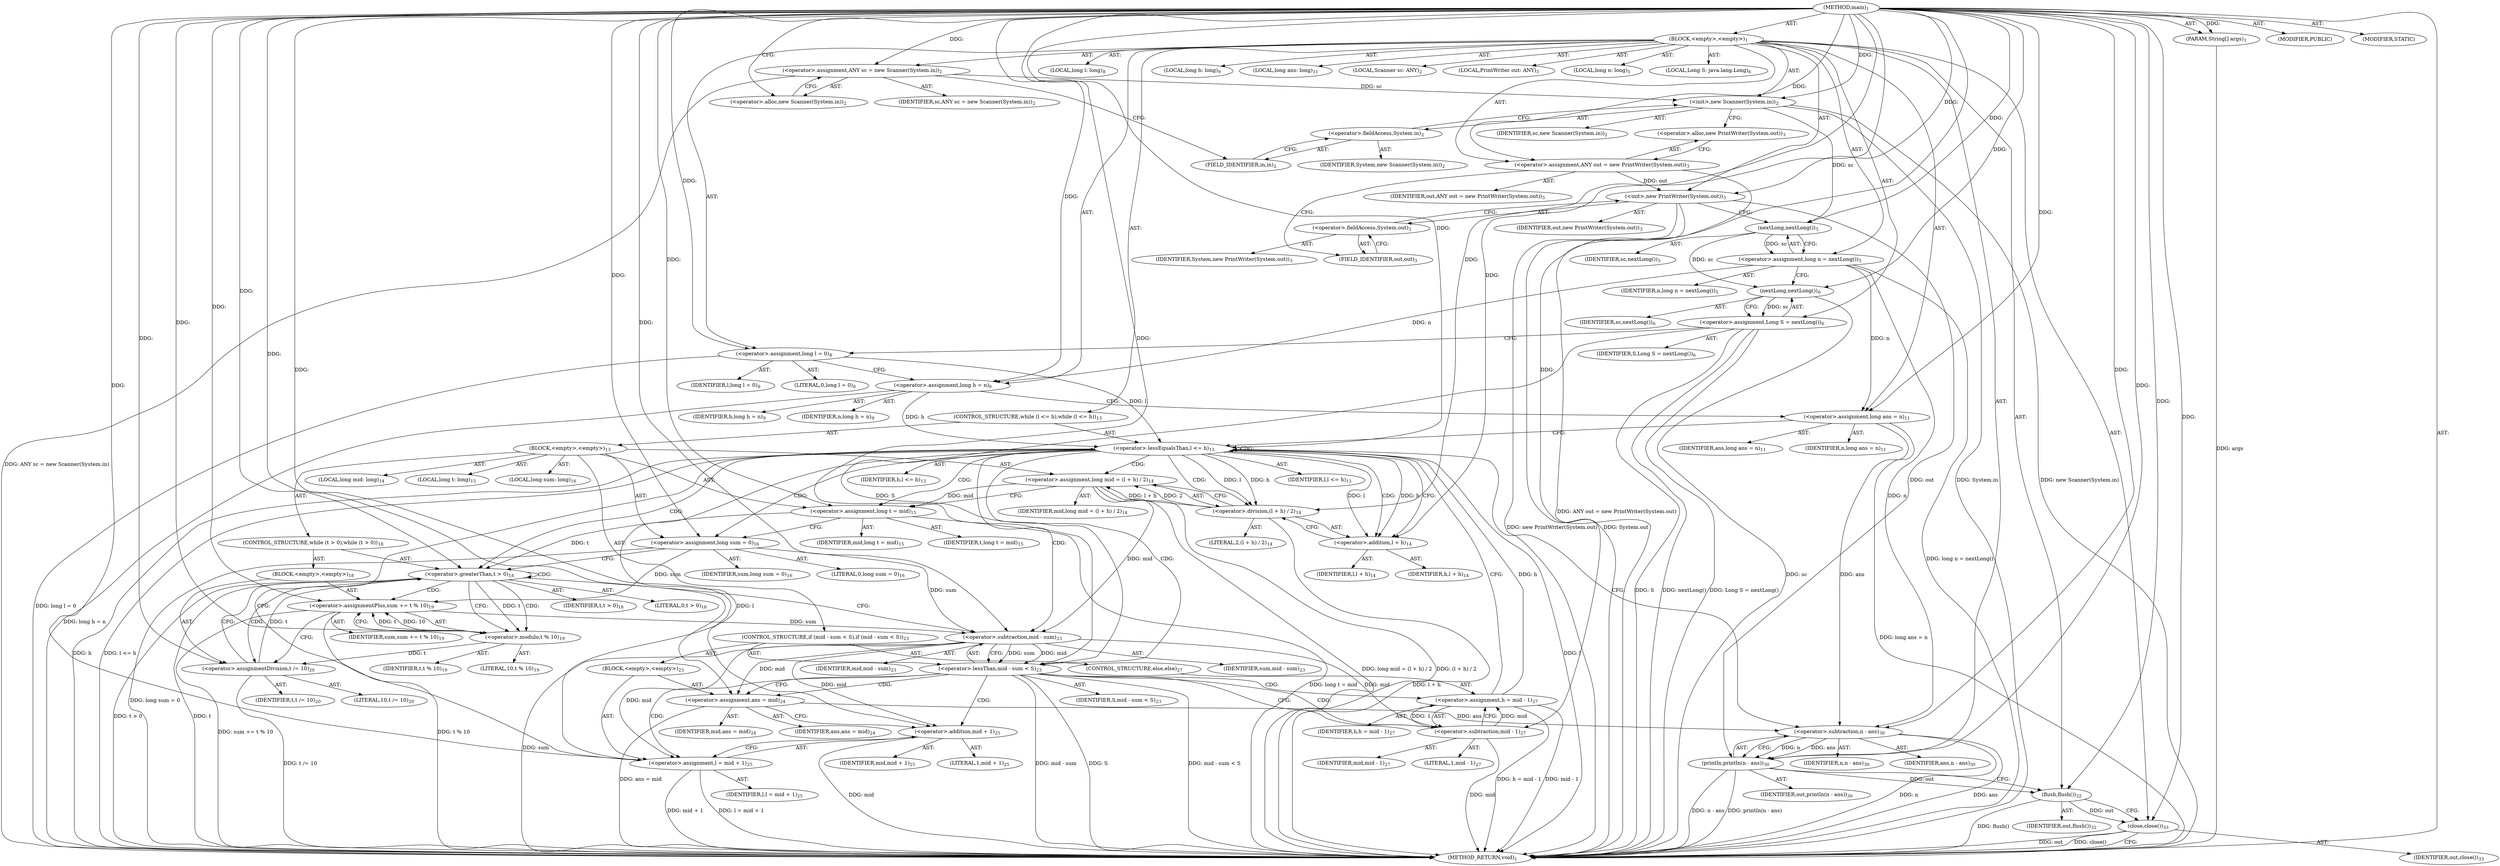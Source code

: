 digraph "main" {  
"21" [label = <(METHOD,main)<SUB>1</SUB>> ]
"22" [label = <(PARAM,String[] args)<SUB>1</SUB>> ]
"23" [label = <(BLOCK,&lt;empty&gt;,&lt;empty&gt;)<SUB>1</SUB>> ]
"4" [label = <(LOCAL,Scanner sc: ANY)<SUB>2</SUB>> ]
"24" [label = <(&lt;operator&gt;.assignment,ANY sc = new Scanner(System.in))<SUB>2</SUB>> ]
"25" [label = <(IDENTIFIER,sc,ANY sc = new Scanner(System.in))<SUB>2</SUB>> ]
"26" [label = <(&lt;operator&gt;.alloc,new Scanner(System.in))<SUB>2</SUB>> ]
"27" [label = <(&lt;init&gt;,new Scanner(System.in))<SUB>2</SUB>> ]
"3" [label = <(IDENTIFIER,sc,new Scanner(System.in))<SUB>2</SUB>> ]
"28" [label = <(&lt;operator&gt;.fieldAccess,System.in)<SUB>2</SUB>> ]
"29" [label = <(IDENTIFIER,System,new Scanner(System.in))<SUB>2</SUB>> ]
"30" [label = <(FIELD_IDENTIFIER,in,in)<SUB>2</SUB>> ]
"6" [label = <(LOCAL,PrintWriter out: ANY)<SUB>3</SUB>> ]
"31" [label = <(&lt;operator&gt;.assignment,ANY out = new PrintWriter(System.out))<SUB>3</SUB>> ]
"32" [label = <(IDENTIFIER,out,ANY out = new PrintWriter(System.out))<SUB>3</SUB>> ]
"33" [label = <(&lt;operator&gt;.alloc,new PrintWriter(System.out))<SUB>3</SUB>> ]
"34" [label = <(&lt;init&gt;,new PrintWriter(System.out))<SUB>3</SUB>> ]
"5" [label = <(IDENTIFIER,out,new PrintWriter(System.out))<SUB>3</SUB>> ]
"35" [label = <(&lt;operator&gt;.fieldAccess,System.out)<SUB>3</SUB>> ]
"36" [label = <(IDENTIFIER,System,new PrintWriter(System.out))<SUB>3</SUB>> ]
"37" [label = <(FIELD_IDENTIFIER,out,out)<SUB>3</SUB>> ]
"38" [label = <(LOCAL,long n: long)<SUB>5</SUB>> ]
"39" [label = <(&lt;operator&gt;.assignment,long n = nextLong())<SUB>5</SUB>> ]
"40" [label = <(IDENTIFIER,n,long n = nextLong())<SUB>5</SUB>> ]
"41" [label = <(nextLong,nextLong())<SUB>5</SUB>> ]
"42" [label = <(IDENTIFIER,sc,nextLong())<SUB>5</SUB>> ]
"43" [label = <(LOCAL,Long S: java.lang.Long)<SUB>6</SUB>> ]
"44" [label = <(&lt;operator&gt;.assignment,Long S = nextLong())<SUB>6</SUB>> ]
"45" [label = <(IDENTIFIER,S,Long S = nextLong())<SUB>6</SUB>> ]
"46" [label = <(nextLong,nextLong())<SUB>6</SUB>> ]
"47" [label = <(IDENTIFIER,sc,nextLong())<SUB>6</SUB>> ]
"48" [label = <(LOCAL,long l: long)<SUB>8</SUB>> ]
"49" [label = <(&lt;operator&gt;.assignment,long l = 0)<SUB>8</SUB>> ]
"50" [label = <(IDENTIFIER,l,long l = 0)<SUB>8</SUB>> ]
"51" [label = <(LITERAL,0,long l = 0)<SUB>8</SUB>> ]
"52" [label = <(LOCAL,long h: long)<SUB>9</SUB>> ]
"53" [label = <(&lt;operator&gt;.assignment,long h = n)<SUB>9</SUB>> ]
"54" [label = <(IDENTIFIER,h,long h = n)<SUB>9</SUB>> ]
"55" [label = <(IDENTIFIER,n,long h = n)<SUB>9</SUB>> ]
"56" [label = <(LOCAL,long ans: long)<SUB>11</SUB>> ]
"57" [label = <(&lt;operator&gt;.assignment,long ans = n)<SUB>11</SUB>> ]
"58" [label = <(IDENTIFIER,ans,long ans = n)<SUB>11</SUB>> ]
"59" [label = <(IDENTIFIER,n,long ans = n)<SUB>11</SUB>> ]
"60" [label = <(CONTROL_STRUCTURE,while (l &lt;= h),while (l &lt;= h))<SUB>13</SUB>> ]
"61" [label = <(&lt;operator&gt;.lessEqualsThan,l &lt;= h)<SUB>13</SUB>> ]
"62" [label = <(IDENTIFIER,l,l &lt;= h)<SUB>13</SUB>> ]
"63" [label = <(IDENTIFIER,h,l &lt;= h)<SUB>13</SUB>> ]
"64" [label = <(BLOCK,&lt;empty&gt;,&lt;empty&gt;)<SUB>13</SUB>> ]
"65" [label = <(LOCAL,long mid: long)<SUB>14</SUB>> ]
"66" [label = <(&lt;operator&gt;.assignment,long mid = (l + h) / 2)<SUB>14</SUB>> ]
"67" [label = <(IDENTIFIER,mid,long mid = (l + h) / 2)<SUB>14</SUB>> ]
"68" [label = <(&lt;operator&gt;.division,(l + h) / 2)<SUB>14</SUB>> ]
"69" [label = <(&lt;operator&gt;.addition,l + h)<SUB>14</SUB>> ]
"70" [label = <(IDENTIFIER,l,l + h)<SUB>14</SUB>> ]
"71" [label = <(IDENTIFIER,h,l + h)<SUB>14</SUB>> ]
"72" [label = <(LITERAL,2,(l + h) / 2)<SUB>14</SUB>> ]
"73" [label = <(LOCAL,long t: long)<SUB>15</SUB>> ]
"74" [label = <(&lt;operator&gt;.assignment,long t = mid)<SUB>15</SUB>> ]
"75" [label = <(IDENTIFIER,t,long t = mid)<SUB>15</SUB>> ]
"76" [label = <(IDENTIFIER,mid,long t = mid)<SUB>15</SUB>> ]
"77" [label = <(LOCAL,long sum: long)<SUB>16</SUB>> ]
"78" [label = <(&lt;operator&gt;.assignment,long sum = 0)<SUB>16</SUB>> ]
"79" [label = <(IDENTIFIER,sum,long sum = 0)<SUB>16</SUB>> ]
"80" [label = <(LITERAL,0,long sum = 0)<SUB>16</SUB>> ]
"81" [label = <(CONTROL_STRUCTURE,while (t &gt; 0),while (t &gt; 0))<SUB>18</SUB>> ]
"82" [label = <(&lt;operator&gt;.greaterThan,t &gt; 0)<SUB>18</SUB>> ]
"83" [label = <(IDENTIFIER,t,t &gt; 0)<SUB>18</SUB>> ]
"84" [label = <(LITERAL,0,t &gt; 0)<SUB>18</SUB>> ]
"85" [label = <(BLOCK,&lt;empty&gt;,&lt;empty&gt;)<SUB>18</SUB>> ]
"86" [label = <(&lt;operator&gt;.assignmentPlus,sum += t % 10)<SUB>19</SUB>> ]
"87" [label = <(IDENTIFIER,sum,sum += t % 10)<SUB>19</SUB>> ]
"88" [label = <(&lt;operator&gt;.modulo,t % 10)<SUB>19</SUB>> ]
"89" [label = <(IDENTIFIER,t,t % 10)<SUB>19</SUB>> ]
"90" [label = <(LITERAL,10,t % 10)<SUB>19</SUB>> ]
"91" [label = <(&lt;operator&gt;.assignmentDivision,t /= 10)<SUB>20</SUB>> ]
"92" [label = <(IDENTIFIER,t,t /= 10)<SUB>20</SUB>> ]
"93" [label = <(LITERAL,10,t /= 10)<SUB>20</SUB>> ]
"94" [label = <(CONTROL_STRUCTURE,if (mid - sum &lt; S),if (mid - sum &lt; S))<SUB>23</SUB>> ]
"95" [label = <(&lt;operator&gt;.lessThan,mid - sum &lt; S)<SUB>23</SUB>> ]
"96" [label = <(&lt;operator&gt;.subtraction,mid - sum)<SUB>23</SUB>> ]
"97" [label = <(IDENTIFIER,mid,mid - sum)<SUB>23</SUB>> ]
"98" [label = <(IDENTIFIER,sum,mid - sum)<SUB>23</SUB>> ]
"99" [label = <(IDENTIFIER,S,mid - sum &lt; S)<SUB>23</SUB>> ]
"100" [label = <(BLOCK,&lt;empty&gt;,&lt;empty&gt;)<SUB>23</SUB>> ]
"101" [label = <(&lt;operator&gt;.assignment,ans = mid)<SUB>24</SUB>> ]
"102" [label = <(IDENTIFIER,ans,ans = mid)<SUB>24</SUB>> ]
"103" [label = <(IDENTIFIER,mid,ans = mid)<SUB>24</SUB>> ]
"104" [label = <(&lt;operator&gt;.assignment,l = mid + 1)<SUB>25</SUB>> ]
"105" [label = <(IDENTIFIER,l,l = mid + 1)<SUB>25</SUB>> ]
"106" [label = <(&lt;operator&gt;.addition,mid + 1)<SUB>25</SUB>> ]
"107" [label = <(IDENTIFIER,mid,mid + 1)<SUB>25</SUB>> ]
"108" [label = <(LITERAL,1,mid + 1)<SUB>25</SUB>> ]
"109" [label = <(CONTROL_STRUCTURE,else,else)<SUB>27</SUB>> ]
"110" [label = <(&lt;operator&gt;.assignment,h = mid - 1)<SUB>27</SUB>> ]
"111" [label = <(IDENTIFIER,h,h = mid - 1)<SUB>27</SUB>> ]
"112" [label = <(&lt;operator&gt;.subtraction,mid - 1)<SUB>27</SUB>> ]
"113" [label = <(IDENTIFIER,mid,mid - 1)<SUB>27</SUB>> ]
"114" [label = <(LITERAL,1,mid - 1)<SUB>27</SUB>> ]
"115" [label = <(println,println(n - ans))<SUB>30</SUB>> ]
"116" [label = <(IDENTIFIER,out,println(n - ans))<SUB>30</SUB>> ]
"117" [label = <(&lt;operator&gt;.subtraction,n - ans)<SUB>30</SUB>> ]
"118" [label = <(IDENTIFIER,n,n - ans)<SUB>30</SUB>> ]
"119" [label = <(IDENTIFIER,ans,n - ans)<SUB>30</SUB>> ]
"120" [label = <(flush,flush())<SUB>32</SUB>> ]
"121" [label = <(IDENTIFIER,out,flush())<SUB>32</SUB>> ]
"122" [label = <(close,close())<SUB>33</SUB>> ]
"123" [label = <(IDENTIFIER,out,close())<SUB>33</SUB>> ]
"124" [label = <(MODIFIER,PUBLIC)> ]
"125" [label = <(MODIFIER,STATIC)> ]
"126" [label = <(METHOD_RETURN,void)<SUB>1</SUB>> ]
  "21" -> "22"  [ label = "AST: "] 
  "21" -> "23"  [ label = "AST: "] 
  "21" -> "124"  [ label = "AST: "] 
  "21" -> "125"  [ label = "AST: "] 
  "21" -> "126"  [ label = "AST: "] 
  "23" -> "4"  [ label = "AST: "] 
  "23" -> "24"  [ label = "AST: "] 
  "23" -> "27"  [ label = "AST: "] 
  "23" -> "6"  [ label = "AST: "] 
  "23" -> "31"  [ label = "AST: "] 
  "23" -> "34"  [ label = "AST: "] 
  "23" -> "38"  [ label = "AST: "] 
  "23" -> "39"  [ label = "AST: "] 
  "23" -> "43"  [ label = "AST: "] 
  "23" -> "44"  [ label = "AST: "] 
  "23" -> "48"  [ label = "AST: "] 
  "23" -> "49"  [ label = "AST: "] 
  "23" -> "52"  [ label = "AST: "] 
  "23" -> "53"  [ label = "AST: "] 
  "23" -> "56"  [ label = "AST: "] 
  "23" -> "57"  [ label = "AST: "] 
  "23" -> "60"  [ label = "AST: "] 
  "23" -> "115"  [ label = "AST: "] 
  "23" -> "120"  [ label = "AST: "] 
  "23" -> "122"  [ label = "AST: "] 
  "24" -> "25"  [ label = "AST: "] 
  "24" -> "26"  [ label = "AST: "] 
  "27" -> "3"  [ label = "AST: "] 
  "27" -> "28"  [ label = "AST: "] 
  "28" -> "29"  [ label = "AST: "] 
  "28" -> "30"  [ label = "AST: "] 
  "31" -> "32"  [ label = "AST: "] 
  "31" -> "33"  [ label = "AST: "] 
  "34" -> "5"  [ label = "AST: "] 
  "34" -> "35"  [ label = "AST: "] 
  "35" -> "36"  [ label = "AST: "] 
  "35" -> "37"  [ label = "AST: "] 
  "39" -> "40"  [ label = "AST: "] 
  "39" -> "41"  [ label = "AST: "] 
  "41" -> "42"  [ label = "AST: "] 
  "44" -> "45"  [ label = "AST: "] 
  "44" -> "46"  [ label = "AST: "] 
  "46" -> "47"  [ label = "AST: "] 
  "49" -> "50"  [ label = "AST: "] 
  "49" -> "51"  [ label = "AST: "] 
  "53" -> "54"  [ label = "AST: "] 
  "53" -> "55"  [ label = "AST: "] 
  "57" -> "58"  [ label = "AST: "] 
  "57" -> "59"  [ label = "AST: "] 
  "60" -> "61"  [ label = "AST: "] 
  "60" -> "64"  [ label = "AST: "] 
  "61" -> "62"  [ label = "AST: "] 
  "61" -> "63"  [ label = "AST: "] 
  "64" -> "65"  [ label = "AST: "] 
  "64" -> "66"  [ label = "AST: "] 
  "64" -> "73"  [ label = "AST: "] 
  "64" -> "74"  [ label = "AST: "] 
  "64" -> "77"  [ label = "AST: "] 
  "64" -> "78"  [ label = "AST: "] 
  "64" -> "81"  [ label = "AST: "] 
  "64" -> "94"  [ label = "AST: "] 
  "66" -> "67"  [ label = "AST: "] 
  "66" -> "68"  [ label = "AST: "] 
  "68" -> "69"  [ label = "AST: "] 
  "68" -> "72"  [ label = "AST: "] 
  "69" -> "70"  [ label = "AST: "] 
  "69" -> "71"  [ label = "AST: "] 
  "74" -> "75"  [ label = "AST: "] 
  "74" -> "76"  [ label = "AST: "] 
  "78" -> "79"  [ label = "AST: "] 
  "78" -> "80"  [ label = "AST: "] 
  "81" -> "82"  [ label = "AST: "] 
  "81" -> "85"  [ label = "AST: "] 
  "82" -> "83"  [ label = "AST: "] 
  "82" -> "84"  [ label = "AST: "] 
  "85" -> "86"  [ label = "AST: "] 
  "85" -> "91"  [ label = "AST: "] 
  "86" -> "87"  [ label = "AST: "] 
  "86" -> "88"  [ label = "AST: "] 
  "88" -> "89"  [ label = "AST: "] 
  "88" -> "90"  [ label = "AST: "] 
  "91" -> "92"  [ label = "AST: "] 
  "91" -> "93"  [ label = "AST: "] 
  "94" -> "95"  [ label = "AST: "] 
  "94" -> "100"  [ label = "AST: "] 
  "94" -> "109"  [ label = "AST: "] 
  "95" -> "96"  [ label = "AST: "] 
  "95" -> "99"  [ label = "AST: "] 
  "96" -> "97"  [ label = "AST: "] 
  "96" -> "98"  [ label = "AST: "] 
  "100" -> "101"  [ label = "AST: "] 
  "100" -> "104"  [ label = "AST: "] 
  "101" -> "102"  [ label = "AST: "] 
  "101" -> "103"  [ label = "AST: "] 
  "104" -> "105"  [ label = "AST: "] 
  "104" -> "106"  [ label = "AST: "] 
  "106" -> "107"  [ label = "AST: "] 
  "106" -> "108"  [ label = "AST: "] 
  "109" -> "110"  [ label = "AST: "] 
  "110" -> "111"  [ label = "AST: "] 
  "110" -> "112"  [ label = "AST: "] 
  "112" -> "113"  [ label = "AST: "] 
  "112" -> "114"  [ label = "AST: "] 
  "115" -> "116"  [ label = "AST: "] 
  "115" -> "117"  [ label = "AST: "] 
  "117" -> "118"  [ label = "AST: "] 
  "117" -> "119"  [ label = "AST: "] 
  "120" -> "121"  [ label = "AST: "] 
  "122" -> "123"  [ label = "AST: "] 
  "24" -> "30"  [ label = "CFG: "] 
  "27" -> "33"  [ label = "CFG: "] 
  "31" -> "37"  [ label = "CFG: "] 
  "34" -> "41"  [ label = "CFG: "] 
  "39" -> "46"  [ label = "CFG: "] 
  "44" -> "49"  [ label = "CFG: "] 
  "49" -> "53"  [ label = "CFG: "] 
  "53" -> "57"  [ label = "CFG: "] 
  "57" -> "61"  [ label = "CFG: "] 
  "115" -> "120"  [ label = "CFG: "] 
  "120" -> "122"  [ label = "CFG: "] 
  "122" -> "126"  [ label = "CFG: "] 
  "26" -> "24"  [ label = "CFG: "] 
  "28" -> "27"  [ label = "CFG: "] 
  "33" -> "31"  [ label = "CFG: "] 
  "35" -> "34"  [ label = "CFG: "] 
  "41" -> "39"  [ label = "CFG: "] 
  "46" -> "44"  [ label = "CFG: "] 
  "61" -> "69"  [ label = "CFG: "] 
  "61" -> "117"  [ label = "CFG: "] 
  "117" -> "115"  [ label = "CFG: "] 
  "30" -> "28"  [ label = "CFG: "] 
  "37" -> "35"  [ label = "CFG: "] 
  "66" -> "74"  [ label = "CFG: "] 
  "74" -> "78"  [ label = "CFG: "] 
  "78" -> "82"  [ label = "CFG: "] 
  "68" -> "66"  [ label = "CFG: "] 
  "82" -> "88"  [ label = "CFG: "] 
  "82" -> "96"  [ label = "CFG: "] 
  "95" -> "101"  [ label = "CFG: "] 
  "95" -> "112"  [ label = "CFG: "] 
  "69" -> "68"  [ label = "CFG: "] 
  "86" -> "91"  [ label = "CFG: "] 
  "91" -> "82"  [ label = "CFG: "] 
  "96" -> "95"  [ label = "CFG: "] 
  "101" -> "106"  [ label = "CFG: "] 
  "104" -> "61"  [ label = "CFG: "] 
  "110" -> "61"  [ label = "CFG: "] 
  "88" -> "86"  [ label = "CFG: "] 
  "106" -> "104"  [ label = "CFG: "] 
  "112" -> "110"  [ label = "CFG: "] 
  "21" -> "26"  [ label = "CFG: "] 
  "22" -> "126"  [ label = "DDG: args"] 
  "24" -> "126"  [ label = "DDG: ANY sc = new Scanner(System.in)"] 
  "27" -> "126"  [ label = "DDG: System.in"] 
  "27" -> "126"  [ label = "DDG: new Scanner(System.in)"] 
  "31" -> "126"  [ label = "DDG: ANY out = new PrintWriter(System.out)"] 
  "34" -> "126"  [ label = "DDG: System.out"] 
  "34" -> "126"  [ label = "DDG: new PrintWriter(System.out)"] 
  "39" -> "126"  [ label = "DDG: long n = nextLong()"] 
  "44" -> "126"  [ label = "DDG: S"] 
  "46" -> "126"  [ label = "DDG: sc"] 
  "44" -> "126"  [ label = "DDG: nextLong()"] 
  "44" -> "126"  [ label = "DDG: Long S = nextLong()"] 
  "49" -> "126"  [ label = "DDG: long l = 0"] 
  "53" -> "126"  [ label = "DDG: long h = n"] 
  "57" -> "126"  [ label = "DDG: long ans = n"] 
  "61" -> "126"  [ label = "DDG: l"] 
  "61" -> "126"  [ label = "DDG: h"] 
  "61" -> "126"  [ label = "DDG: l &lt;= h"] 
  "117" -> "126"  [ label = "DDG: n"] 
  "117" -> "126"  [ label = "DDG: ans"] 
  "115" -> "126"  [ label = "DDG: n - ans"] 
  "115" -> "126"  [ label = "DDG: println(n - ans)"] 
  "120" -> "126"  [ label = "DDG: flush()"] 
  "122" -> "126"  [ label = "DDG: out"] 
  "122" -> "126"  [ label = "DDG: close()"] 
  "68" -> "126"  [ label = "DDG: l + h"] 
  "66" -> "126"  [ label = "DDG: (l + h) / 2"] 
  "66" -> "126"  [ label = "DDG: long mid = (l + h) / 2"] 
  "74" -> "126"  [ label = "DDG: long t = mid"] 
  "78" -> "126"  [ label = "DDG: long sum = 0"] 
  "82" -> "126"  [ label = "DDG: t"] 
  "82" -> "126"  [ label = "DDG: t &gt; 0"] 
  "96" -> "126"  [ label = "DDG: sum"] 
  "95" -> "126"  [ label = "DDG: mid - sum"] 
  "95" -> "126"  [ label = "DDG: S"] 
  "95" -> "126"  [ label = "DDG: mid - sum &lt; S"] 
  "112" -> "126"  [ label = "DDG: mid"] 
  "110" -> "126"  [ label = "DDG: mid - 1"] 
  "110" -> "126"  [ label = "DDG: h = mid - 1"] 
  "101" -> "126"  [ label = "DDG: ans = mid"] 
  "106" -> "126"  [ label = "DDG: mid"] 
  "104" -> "126"  [ label = "DDG: mid + 1"] 
  "104" -> "126"  [ label = "DDG: l = mid + 1"] 
  "86" -> "126"  [ label = "DDG: t % 10"] 
  "86" -> "126"  [ label = "DDG: sum += t % 10"] 
  "91" -> "126"  [ label = "DDG: t /= 10"] 
  "21" -> "22"  [ label = "DDG: "] 
  "21" -> "24"  [ label = "DDG: "] 
  "21" -> "31"  [ label = "DDG: "] 
  "41" -> "39"  [ label = "DDG: sc"] 
  "46" -> "44"  [ label = "DDG: sc"] 
  "21" -> "49"  [ label = "DDG: "] 
  "39" -> "53"  [ label = "DDG: n"] 
  "21" -> "53"  [ label = "DDG: "] 
  "21" -> "57"  [ label = "DDG: "] 
  "39" -> "57"  [ label = "DDG: n"] 
  "24" -> "27"  [ label = "DDG: sc"] 
  "21" -> "27"  [ label = "DDG: "] 
  "31" -> "34"  [ label = "DDG: out"] 
  "21" -> "34"  [ label = "DDG: "] 
  "34" -> "115"  [ label = "DDG: out"] 
  "21" -> "115"  [ label = "DDG: "] 
  "117" -> "115"  [ label = "DDG: n"] 
  "117" -> "115"  [ label = "DDG: ans"] 
  "115" -> "120"  [ label = "DDG: out"] 
  "21" -> "120"  [ label = "DDG: "] 
  "120" -> "122"  [ label = "DDG: out"] 
  "21" -> "122"  [ label = "DDG: "] 
  "27" -> "41"  [ label = "DDG: sc"] 
  "21" -> "41"  [ label = "DDG: "] 
  "41" -> "46"  [ label = "DDG: sc"] 
  "21" -> "46"  [ label = "DDG: "] 
  "49" -> "61"  [ label = "DDG: l"] 
  "104" -> "61"  [ label = "DDG: l"] 
  "21" -> "61"  [ label = "DDG: "] 
  "53" -> "61"  [ label = "DDG: h"] 
  "110" -> "61"  [ label = "DDG: h"] 
  "68" -> "66"  [ label = "DDG: l + h"] 
  "68" -> "66"  [ label = "DDG: 2"] 
  "66" -> "74"  [ label = "DDG: mid"] 
  "21" -> "74"  [ label = "DDG: "] 
  "21" -> "78"  [ label = "DDG: "] 
  "21" -> "117"  [ label = "DDG: "] 
  "39" -> "117"  [ label = "DDG: n"] 
  "57" -> "117"  [ label = "DDG: ans"] 
  "101" -> "117"  [ label = "DDG: ans"] 
  "61" -> "68"  [ label = "DDG: l"] 
  "21" -> "68"  [ label = "DDG: "] 
  "61" -> "68"  [ label = "DDG: h"] 
  "74" -> "82"  [ label = "DDG: t"] 
  "91" -> "82"  [ label = "DDG: t"] 
  "21" -> "82"  [ label = "DDG: "] 
  "88" -> "86"  [ label = "DDG: t"] 
  "88" -> "86"  [ label = "DDG: 10"] 
  "21" -> "91"  [ label = "DDG: "] 
  "96" -> "95"  [ label = "DDG: mid"] 
  "96" -> "95"  [ label = "DDG: sum"] 
  "44" -> "95"  [ label = "DDG: S"] 
  "21" -> "95"  [ label = "DDG: "] 
  "96" -> "101"  [ label = "DDG: mid"] 
  "21" -> "101"  [ label = "DDG: "] 
  "21" -> "104"  [ label = "DDG: "] 
  "96" -> "104"  [ label = "DDG: mid"] 
  "112" -> "110"  [ label = "DDG: mid"] 
  "112" -> "110"  [ label = "DDG: 1"] 
  "61" -> "69"  [ label = "DDG: l"] 
  "21" -> "69"  [ label = "DDG: "] 
  "61" -> "69"  [ label = "DDG: h"] 
  "78" -> "86"  [ label = "DDG: sum"] 
  "21" -> "86"  [ label = "DDG: "] 
  "88" -> "91"  [ label = "DDG: t"] 
  "21" -> "96"  [ label = "DDG: "] 
  "66" -> "96"  [ label = "DDG: mid"] 
  "78" -> "96"  [ label = "DDG: sum"] 
  "86" -> "96"  [ label = "DDG: sum"] 
  "82" -> "88"  [ label = "DDG: t"] 
  "21" -> "88"  [ label = "DDG: "] 
  "21" -> "106"  [ label = "DDG: "] 
  "96" -> "106"  [ label = "DDG: mid"] 
  "96" -> "112"  [ label = "DDG: mid"] 
  "21" -> "112"  [ label = "DDG: "] 
  "61" -> "68"  [ label = "CDG: "] 
  "61" -> "61"  [ label = "CDG: "] 
  "61" -> "96"  [ label = "CDG: "] 
  "61" -> "66"  [ label = "CDG: "] 
  "61" -> "69"  [ label = "CDG: "] 
  "61" -> "74"  [ label = "CDG: "] 
  "61" -> "95"  [ label = "CDG: "] 
  "61" -> "82"  [ label = "CDG: "] 
  "61" -> "78"  [ label = "CDG: "] 
  "82" -> "88"  [ label = "CDG: "] 
  "82" -> "91"  [ label = "CDG: "] 
  "82" -> "82"  [ label = "CDG: "] 
  "82" -> "86"  [ label = "CDG: "] 
  "95" -> "104"  [ label = "CDG: "] 
  "95" -> "110"  [ label = "CDG: "] 
  "95" -> "106"  [ label = "CDG: "] 
  "95" -> "112"  [ label = "CDG: "] 
  "95" -> "101"  [ label = "CDG: "] 
}
